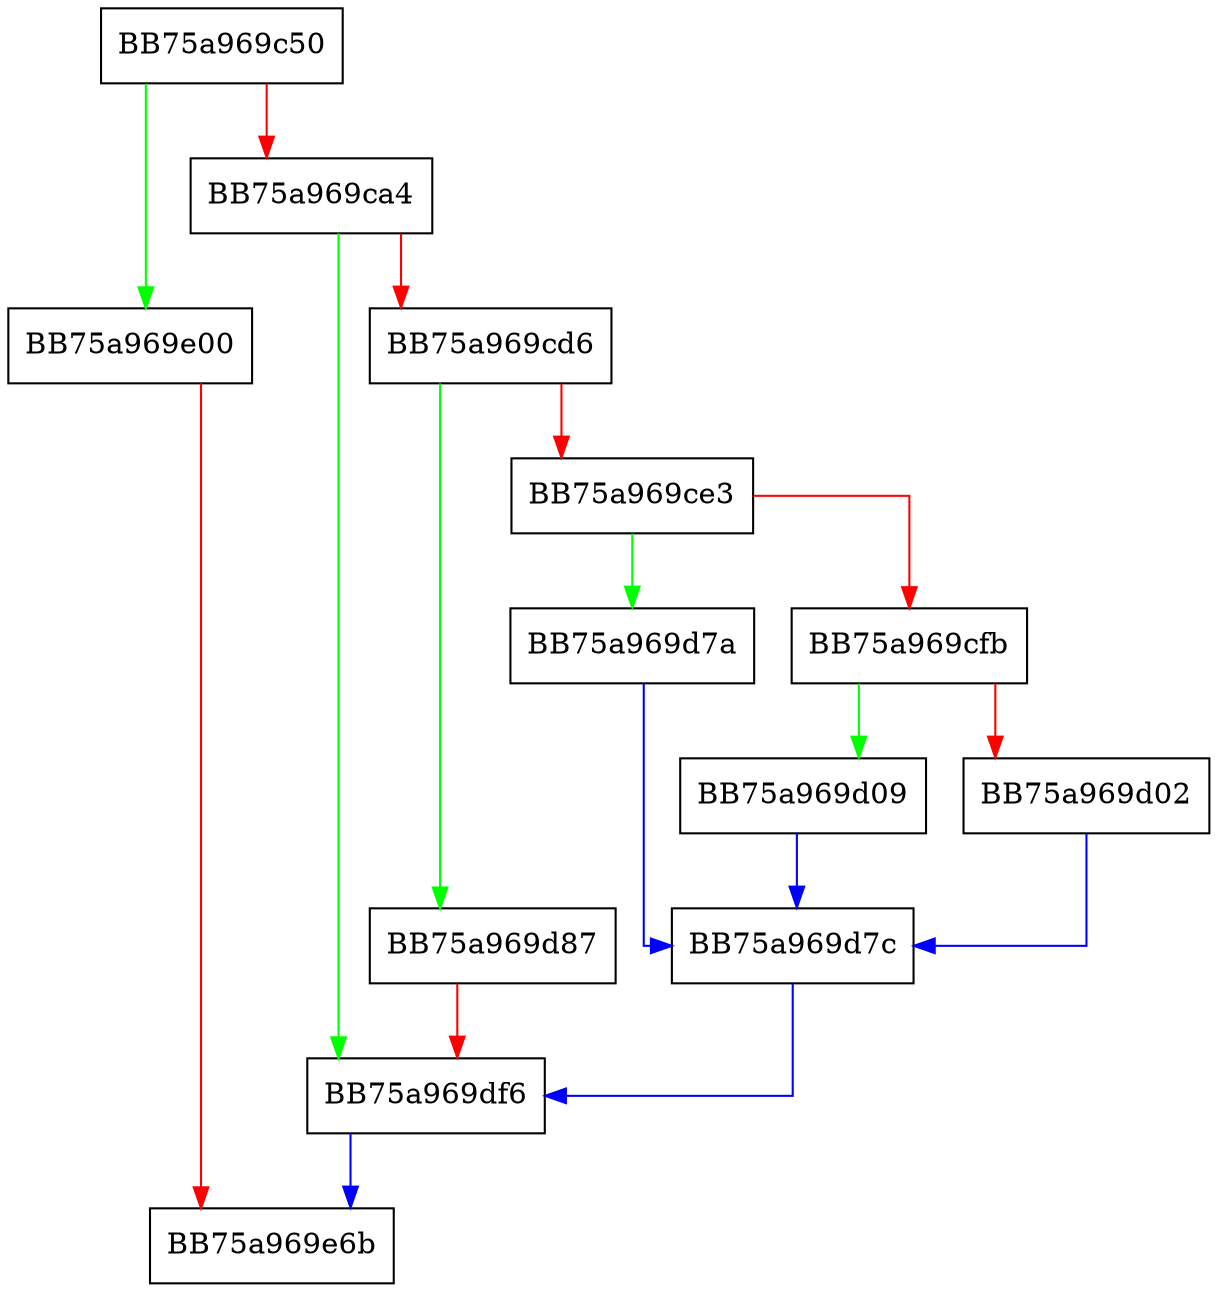 digraph pause {
  node [shape="box"];
  graph [splines=ortho];
  BB75a969c50 -> BB75a969e00 [color="green"];
  BB75a969c50 -> BB75a969ca4 [color="red"];
  BB75a969ca4 -> BB75a969df6 [color="green"];
  BB75a969ca4 -> BB75a969cd6 [color="red"];
  BB75a969cd6 -> BB75a969d87 [color="green"];
  BB75a969cd6 -> BB75a969ce3 [color="red"];
  BB75a969ce3 -> BB75a969d7a [color="green"];
  BB75a969ce3 -> BB75a969cfb [color="red"];
  BB75a969cfb -> BB75a969d09 [color="green"];
  BB75a969cfb -> BB75a969d02 [color="red"];
  BB75a969d02 -> BB75a969d7c [color="blue"];
  BB75a969d09 -> BB75a969d7c [color="blue"];
  BB75a969d7a -> BB75a969d7c [color="blue"];
  BB75a969d7c -> BB75a969df6 [color="blue"];
  BB75a969d87 -> BB75a969df6 [color="red"];
  BB75a969df6 -> BB75a969e6b [color="blue"];
  BB75a969e00 -> BB75a969e6b [color="red"];
}